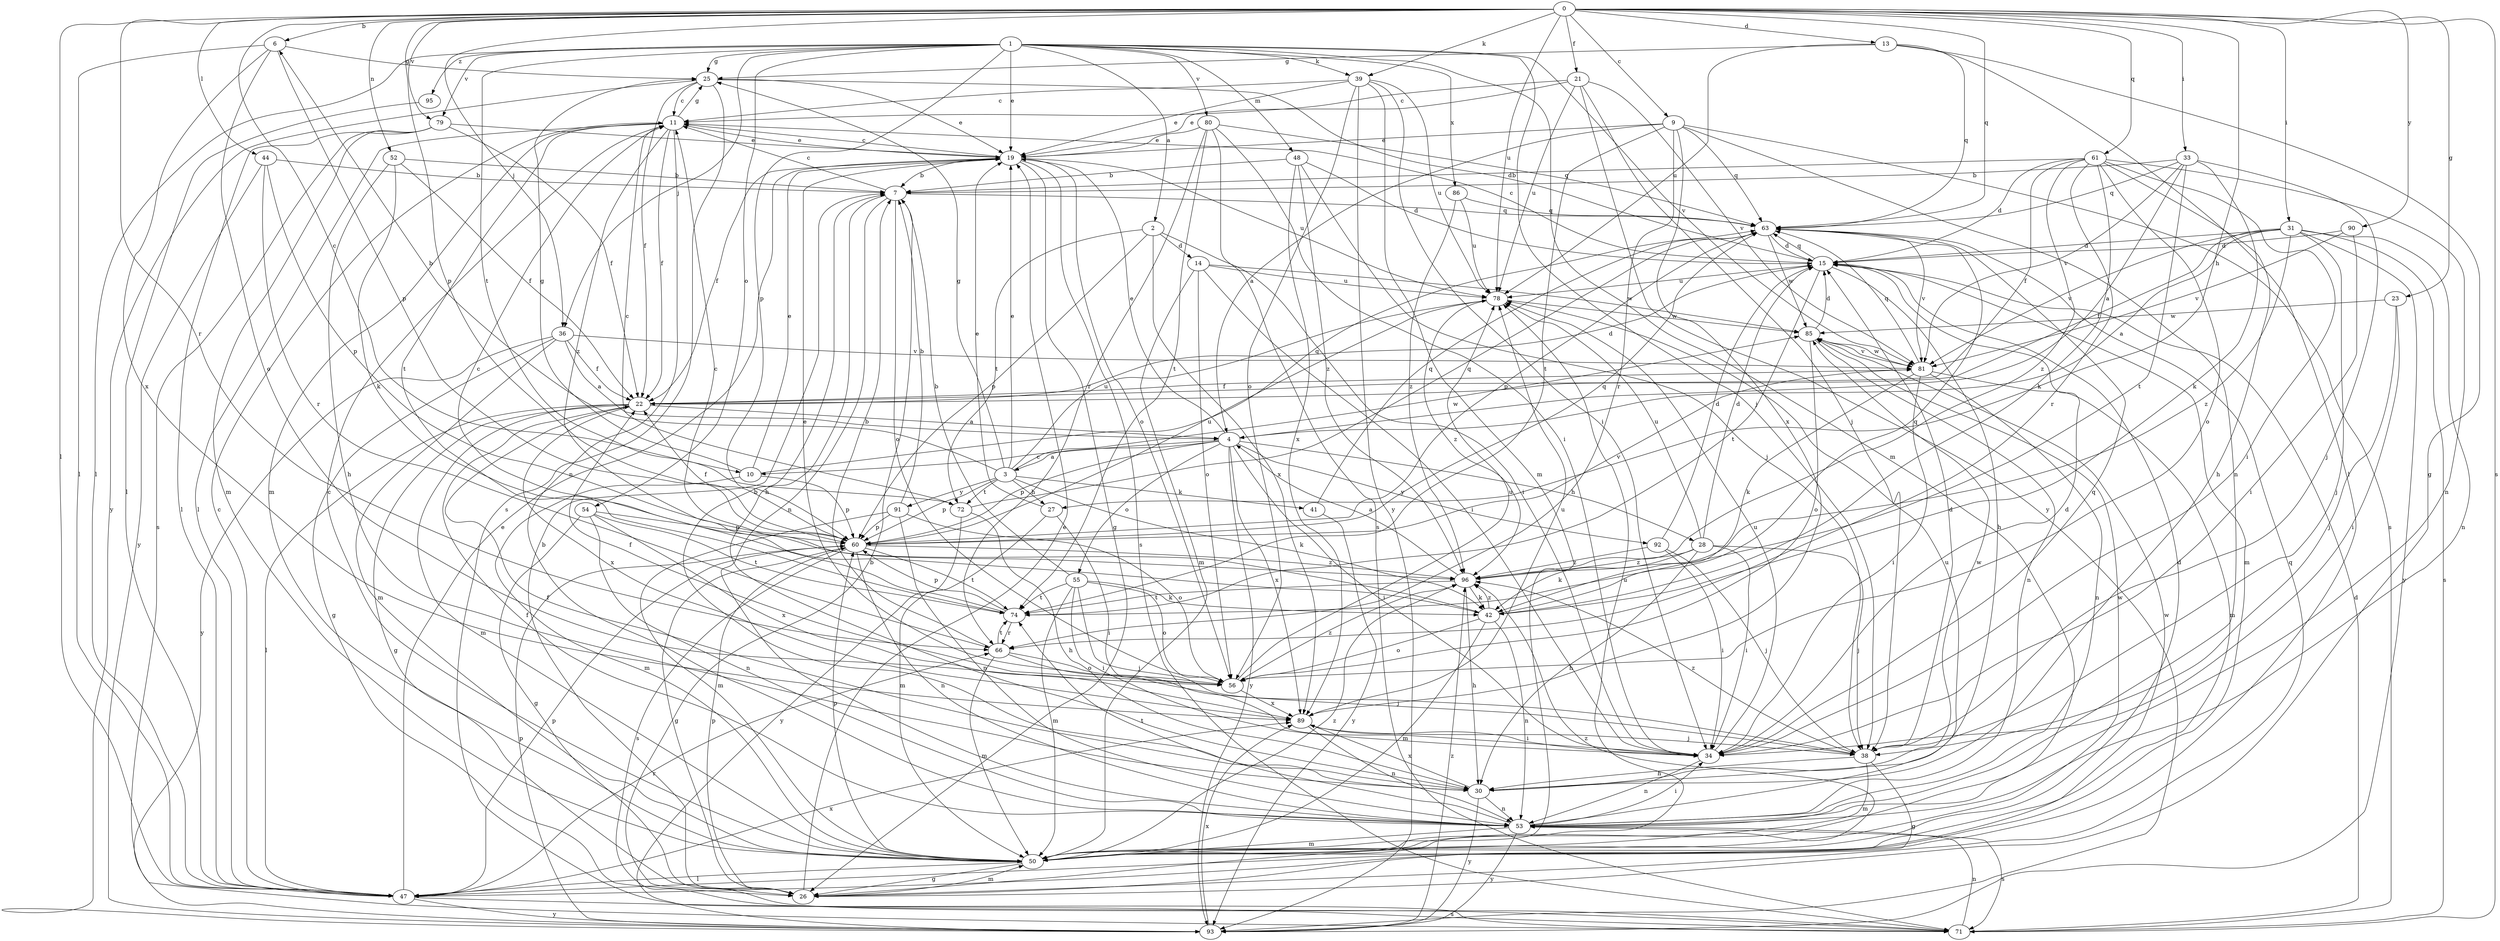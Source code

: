 strict digraph  {
0;
1;
2;
3;
4;
6;
7;
9;
10;
11;
13;
14;
15;
19;
21;
22;
23;
25;
26;
27;
28;
30;
31;
33;
34;
36;
38;
39;
41;
42;
44;
47;
48;
50;
52;
53;
54;
55;
56;
60;
61;
63;
66;
71;
72;
74;
78;
79;
80;
81;
85;
86;
89;
90;
91;
92;
93;
95;
96;
0 -> 6  [label=b];
0 -> 9  [label=c];
0 -> 10  [label=c];
0 -> 13  [label=d];
0 -> 21  [label=f];
0 -> 23  [label=g];
0 -> 27  [label=h];
0 -> 31  [label=i];
0 -> 33  [label=i];
0 -> 36  [label=j];
0 -> 39  [label=k];
0 -> 44  [label=l];
0 -> 47  [label=l];
0 -> 52  [label=n];
0 -> 60  [label=p];
0 -> 61  [label=q];
0 -> 63  [label=q];
0 -> 66  [label=r];
0 -> 71  [label=s];
0 -> 78  [label=u];
0 -> 79  [label=v];
0 -> 90  [label=y];
1 -> 2  [label=a];
1 -> 19  [label=e];
1 -> 25  [label=g];
1 -> 36  [label=j];
1 -> 38  [label=j];
1 -> 39  [label=k];
1 -> 47  [label=l];
1 -> 48  [label=m];
1 -> 50  [label=m];
1 -> 54  [label=o];
1 -> 60  [label=p];
1 -> 72  [label=t];
1 -> 79  [label=v];
1 -> 80  [label=v];
1 -> 81  [label=v];
1 -> 86  [label=x];
1 -> 95  [label=z];
2 -> 14  [label=d];
2 -> 34  [label=i];
2 -> 60  [label=p];
2 -> 72  [label=t];
2 -> 89  [label=x];
3 -> 6  [label=b];
3 -> 19  [label=e];
3 -> 25  [label=g];
3 -> 27  [label=h];
3 -> 41  [label=k];
3 -> 42  [label=k];
3 -> 60  [label=p];
3 -> 72  [label=t];
3 -> 78  [label=u];
3 -> 85  [label=w];
3 -> 91  [label=y];
4 -> 3  [label=a];
4 -> 10  [label=c];
4 -> 19  [label=e];
4 -> 28  [label=h];
4 -> 34  [label=i];
4 -> 55  [label=o];
4 -> 60  [label=p];
4 -> 89  [label=x];
4 -> 92  [label=y];
4 -> 93  [label=y];
6 -> 25  [label=g];
6 -> 47  [label=l];
6 -> 56  [label=o];
6 -> 60  [label=p];
6 -> 89  [label=x];
7 -> 11  [label=c];
7 -> 30  [label=h];
7 -> 53  [label=n];
7 -> 56  [label=o];
7 -> 63  [label=q];
9 -> 4  [label=a];
9 -> 19  [label=e];
9 -> 53  [label=n];
9 -> 63  [label=q];
9 -> 66  [label=r];
9 -> 71  [label=s];
9 -> 74  [label=t];
9 -> 89  [label=x];
10 -> 19  [label=e];
10 -> 25  [label=g];
10 -> 50  [label=m];
10 -> 60  [label=p];
10 -> 63  [label=q];
11 -> 19  [label=e];
11 -> 22  [label=f];
11 -> 25  [label=g];
11 -> 47  [label=l];
11 -> 50  [label=m];
11 -> 53  [label=n];
11 -> 74  [label=t];
11 -> 96  [label=z];
13 -> 25  [label=g];
13 -> 26  [label=g];
13 -> 47  [label=l];
13 -> 63  [label=q];
13 -> 78  [label=u];
14 -> 34  [label=i];
14 -> 50  [label=m];
14 -> 56  [label=o];
14 -> 78  [label=u];
14 -> 85  [label=w];
15 -> 11  [label=c];
15 -> 30  [label=h];
15 -> 50  [label=m];
15 -> 63  [label=q];
15 -> 74  [label=t];
15 -> 78  [label=u];
19 -> 7  [label=b];
19 -> 11  [label=c];
19 -> 22  [label=f];
19 -> 26  [label=g];
19 -> 56  [label=o];
19 -> 71  [label=s];
19 -> 78  [label=u];
21 -> 11  [label=c];
21 -> 19  [label=e];
21 -> 38  [label=j];
21 -> 78  [label=u];
21 -> 81  [label=v];
21 -> 93  [label=y];
22 -> 4  [label=a];
22 -> 15  [label=d];
22 -> 26  [label=g];
22 -> 47  [label=l];
22 -> 50  [label=m];
22 -> 89  [label=x];
23 -> 34  [label=i];
23 -> 38  [label=j];
23 -> 85  [label=w];
25 -> 11  [label=c];
25 -> 15  [label=d];
25 -> 19  [label=e];
25 -> 22  [label=f];
25 -> 71  [label=s];
25 -> 93  [label=y];
26 -> 7  [label=b];
26 -> 19  [label=e];
26 -> 50  [label=m];
26 -> 60  [label=p];
26 -> 63  [label=q];
26 -> 96  [label=z];
27 -> 19  [label=e];
27 -> 34  [label=i];
27 -> 50  [label=m];
28 -> 15  [label=d];
28 -> 30  [label=h];
28 -> 34  [label=i];
28 -> 38  [label=j];
28 -> 42  [label=k];
28 -> 78  [label=u];
28 -> 96  [label=z];
30 -> 7  [label=b];
30 -> 22  [label=f];
30 -> 53  [label=n];
30 -> 85  [label=w];
30 -> 89  [label=x];
30 -> 93  [label=y];
31 -> 4  [label=a];
31 -> 15  [label=d];
31 -> 22  [label=f];
31 -> 38  [label=j];
31 -> 53  [label=n];
31 -> 71  [label=s];
31 -> 81  [label=v];
31 -> 93  [label=y];
31 -> 96  [label=z];
33 -> 4  [label=a];
33 -> 7  [label=b];
33 -> 38  [label=j];
33 -> 42  [label=k];
33 -> 63  [label=q];
33 -> 74  [label=t];
33 -> 81  [label=v];
34 -> 15  [label=d];
34 -> 53  [label=n];
34 -> 63  [label=q];
34 -> 78  [label=u];
36 -> 4  [label=a];
36 -> 22  [label=f];
36 -> 26  [label=g];
36 -> 50  [label=m];
36 -> 81  [label=v];
36 -> 93  [label=y];
38 -> 15  [label=d];
38 -> 26  [label=g];
38 -> 30  [label=h];
38 -> 50  [label=m];
38 -> 96  [label=z];
39 -> 11  [label=c];
39 -> 19  [label=e];
39 -> 34  [label=i];
39 -> 50  [label=m];
39 -> 56  [label=o];
39 -> 78  [label=u];
39 -> 93  [label=y];
41 -> 63  [label=q];
41 -> 93  [label=y];
42 -> 11  [label=c];
42 -> 50  [label=m];
42 -> 53  [label=n];
42 -> 56  [label=o];
42 -> 63  [label=q];
42 -> 96  [label=z];
44 -> 7  [label=b];
44 -> 60  [label=p];
44 -> 66  [label=r];
44 -> 93  [label=y];
47 -> 11  [label=c];
47 -> 19  [label=e];
47 -> 60  [label=p];
47 -> 66  [label=r];
47 -> 71  [label=s];
47 -> 85  [label=w];
47 -> 89  [label=x];
47 -> 93  [label=y];
48 -> 7  [label=b];
48 -> 15  [label=d];
48 -> 38  [label=j];
48 -> 89  [label=x];
48 -> 96  [label=z];
50 -> 11  [label=c];
50 -> 15  [label=d];
50 -> 26  [label=g];
50 -> 47  [label=l];
50 -> 60  [label=p];
50 -> 78  [label=u];
50 -> 85  [label=w];
50 -> 96  [label=z];
52 -> 7  [label=b];
52 -> 22  [label=f];
52 -> 30  [label=h];
52 -> 42  [label=k];
53 -> 22  [label=f];
53 -> 34  [label=i];
53 -> 50  [label=m];
53 -> 71  [label=s];
53 -> 74  [label=t];
53 -> 78  [label=u];
53 -> 93  [label=y];
54 -> 26  [label=g];
54 -> 53  [label=n];
54 -> 60  [label=p];
54 -> 74  [label=t];
54 -> 89  [label=x];
55 -> 7  [label=b];
55 -> 34  [label=i];
55 -> 38  [label=j];
55 -> 42  [label=k];
55 -> 50  [label=m];
55 -> 56  [label=o];
55 -> 74  [label=t];
56 -> 19  [label=e];
56 -> 22  [label=f];
56 -> 78  [label=u];
56 -> 89  [label=x];
56 -> 96  [label=z];
60 -> 22  [label=f];
60 -> 26  [label=g];
60 -> 53  [label=n];
60 -> 63  [label=q];
60 -> 71  [label=s];
60 -> 74  [label=t];
60 -> 78  [label=u];
60 -> 81  [label=v];
60 -> 96  [label=z];
61 -> 7  [label=b];
61 -> 15  [label=d];
61 -> 22  [label=f];
61 -> 30  [label=h];
61 -> 34  [label=i];
61 -> 42  [label=k];
61 -> 53  [label=n];
61 -> 56  [label=o];
61 -> 66  [label=r];
61 -> 96  [label=z];
63 -> 15  [label=d];
63 -> 60  [label=p];
63 -> 81  [label=v];
63 -> 85  [label=w];
66 -> 7  [label=b];
66 -> 38  [label=j];
66 -> 50  [label=m];
66 -> 56  [label=o];
66 -> 74  [label=t];
71 -> 7  [label=b];
71 -> 15  [label=d];
71 -> 53  [label=n];
72 -> 11  [label=c];
72 -> 30  [label=h];
72 -> 63  [label=q];
72 -> 93  [label=y];
74 -> 11  [label=c];
74 -> 60  [label=p];
74 -> 66  [label=r];
78 -> 85  [label=w];
78 -> 96  [label=z];
79 -> 19  [label=e];
79 -> 22  [label=f];
79 -> 47  [label=l];
79 -> 50  [label=m];
79 -> 71  [label=s];
80 -> 19  [label=e];
80 -> 34  [label=i];
80 -> 63  [label=q];
80 -> 66  [label=r];
80 -> 71  [label=s];
80 -> 74  [label=t];
81 -> 22  [label=f];
81 -> 34  [label=i];
81 -> 42  [label=k];
81 -> 50  [label=m];
81 -> 53  [label=n];
81 -> 63  [label=q];
81 -> 85  [label=w];
85 -> 15  [label=d];
85 -> 53  [label=n];
85 -> 56  [label=o];
85 -> 81  [label=v];
86 -> 63  [label=q];
86 -> 78  [label=u];
86 -> 96  [label=z];
89 -> 34  [label=i];
89 -> 38  [label=j];
89 -> 53  [label=n];
89 -> 78  [label=u];
90 -> 15  [label=d];
90 -> 34  [label=i];
90 -> 81  [label=v];
91 -> 7  [label=b];
91 -> 50  [label=m];
91 -> 53  [label=n];
91 -> 56  [label=o];
91 -> 60  [label=p];
92 -> 15  [label=d];
92 -> 34  [label=i];
92 -> 38  [label=j];
92 -> 96  [label=z];
93 -> 60  [label=p];
93 -> 89  [label=x];
93 -> 96  [label=z];
95 -> 47  [label=l];
96 -> 4  [label=a];
96 -> 30  [label=h];
96 -> 42  [label=k];
96 -> 74  [label=t];
}
